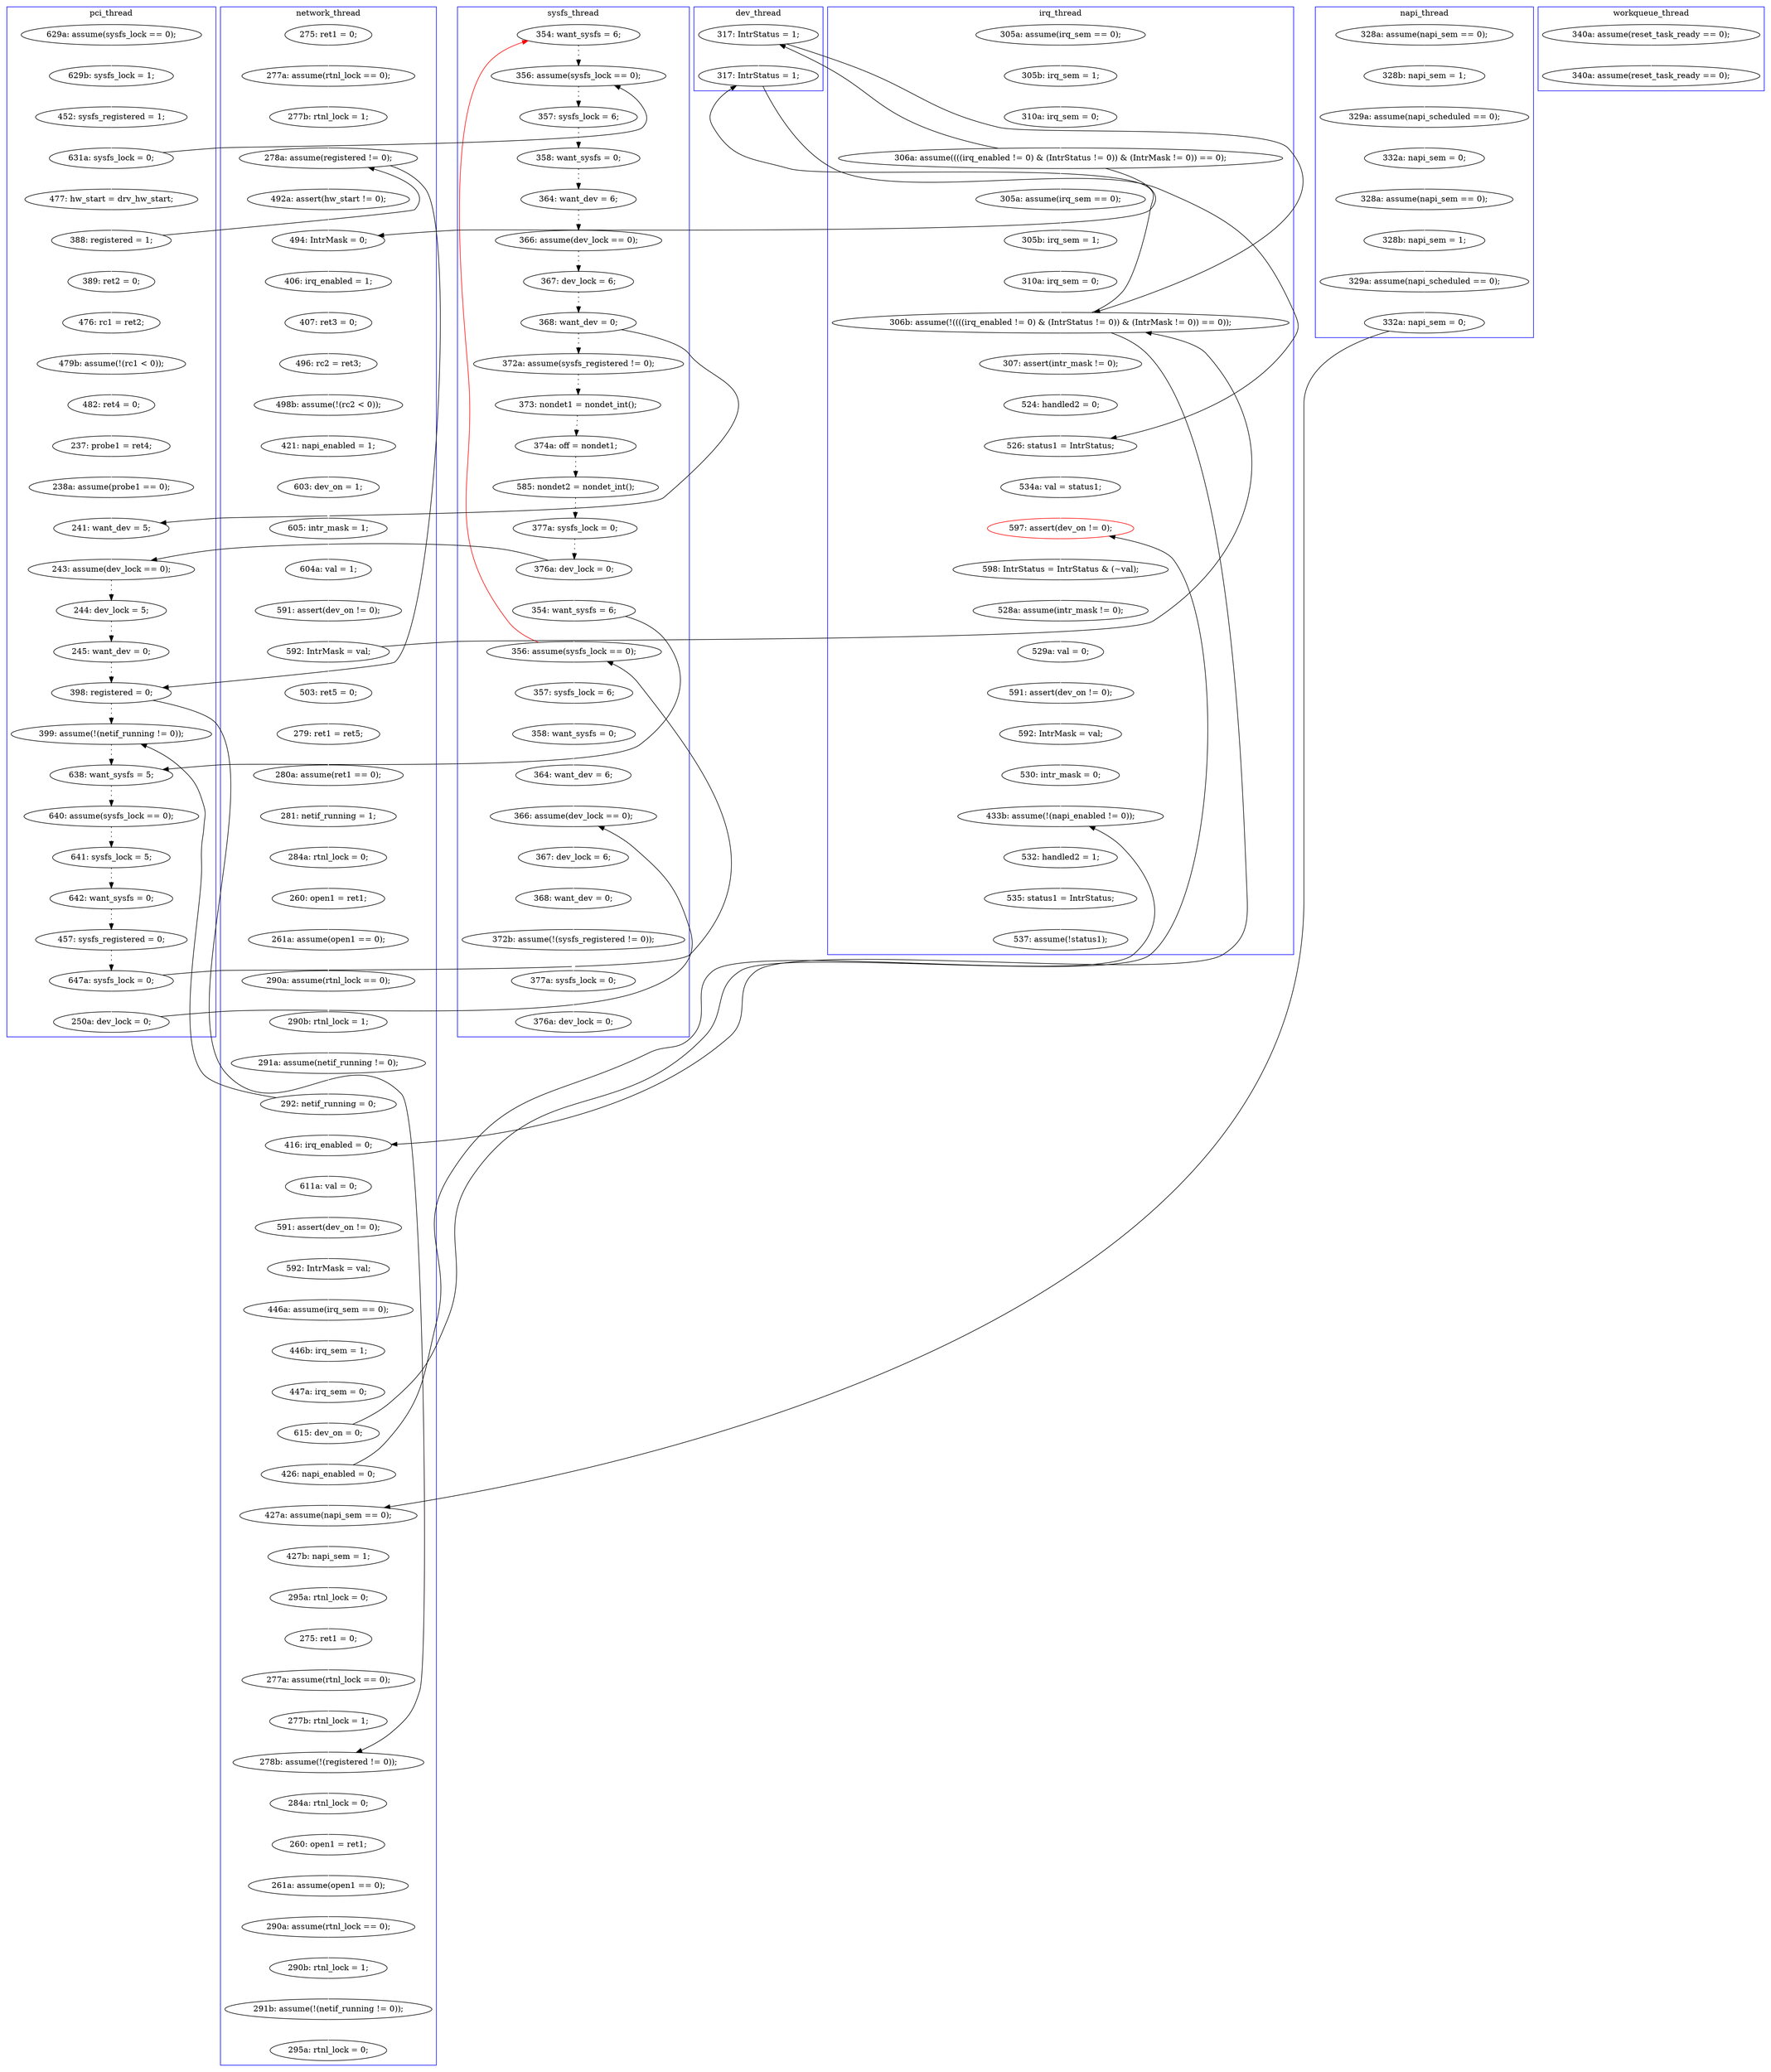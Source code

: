 digraph Counterexample {
	121 -> 288 [color = white, style = solid]
	296 -> 297 [color = black, style = solid, constraint = false]
	121 -> 226 [color = black, style = solid, constraint = false]
	90 -> 93 [color = black, style = dotted]
	307 -> 309 [color = white, style = solid]
	84 -> 88 [color = black, style = dotted]
	88 -> 89 [color = black, style = dotted]
	111 -> 112 [color = black, style = dotted]
	82 -> 83 [color = black, style = dotted]
	186 -> 189 [color = black, style = solid, constraint = false]
	247 -> 248 [color = white, style = solid]
	226 -> 254 [color = black, style = dotted]
	35 -> 36 [color = white, style = solid]
	179 -> 222 [color = black, style = solid, constraint = false]
	79 -> 82 [color = black, style = dotted]
	74 -> 75 [color = black, style = dotted]
	113 -> 221 [color = black, style = dotted]
	104 -> 121 [color = white, style = solid]
	216 -> 219 [color = white, style = solid]
	73 -> 74 [color = black, style = dotted]
	136 -> 139 [color = white, style = solid]
	203 -> 206 [color = white, style = solid]
	139 -> 142 [color = white, style = solid]
	148 -> 149 [color = white, style = solid]
	214 -> 215 [color = black, style = solid, constraint = false]
	76 -> 86 [color = white, style = solid]
	213 -> 215 [color = white, style = solid]
	228 -> 231 [color = white, style = solid]
	135 -> 136 [color = white, style = solid]
	288 -> 289 [color = white, style = solid]
	287 -> 296 [color = white, style = solid]
	206 -> 213 [color = white, style = solid]
	287 -> 288 [color = black, style = solid, constraint = false]
	289 -> 290 [color = white, style = solid]
	43 -> 100 [color = white, style = solid]
	279 -> 302 [color = white, style = solid]
	181 -> 183 [color = white, style = solid]
	100 -> 101 [color = white, style = solid]
	29 -> 30 [color = white, style = solid]
	221 -> 241 [color = black, style = solid, constraint = false]
	84 -> 110 [color = black, style = solid, constraint = false]
	251 -> 253 [color = white, style = solid]
	299 -> 301 [color = white, style = solid]
	291 -> 297 [color = white, style = solid]
	129 -> 134 [color = white, style = solid]
	165 -> 168 [color = white, style = solid]
	240 -> 243 [color = white, style = solid]
	248 -> 250 [color = white, style = solid]
	241 -> 257 [color = white, style = solid]
	243 -> 244 [color = white, style = solid]
	66 -> 69 [color = white, style = solid]
	104 -> 111 [color = black, style = solid, constraint = false]
	206 -> 243 [color = black, style = solid, constraint = false]
	118 -> 292 [color = white, style = solid]
	194 -> 196 [color = white, style = solid]
	213 -> 266 [color = black, style = solid, constraint = false]
	101 -> 117 [color = white, style = solid]
	89 -> 90 [color = black, style = dotted]
	109 -> 110 [color = white, style = solid]
	39 -> 129 [color = black, style = solid, constraint = false]
	156 -> 159 [color = white, style = solid]
	86 -> 117 [color = black, style = solid, constraint = false]
	215 -> 216 [color = white, style = solid]
	117 -> 221 [color = black, style = solid, constraint = false]
	219 -> 236 [color = white, style = solid]
	147 -> 148 [color = white, style = solid]
	152 -> 155 [color = white, style = solid]
	273 -> 274 [color = white, style = solid]
	30 -> 32 [color = white, style = solid]
	180 -> 181 [color = white, style = solid]
	110 -> 111 [color = white, style = solid]
	231 -> 240 [color = white, style = solid]
	128 -> 129 [color = white, style = solid]
	175 -> 176 [color = white, style = solid]
	257 -> 258 [color = white, style = solid]
	36 -> 37 [color = white, style = solid]
	186 -> 190 [color = white, style = solid]
	301 -> 307 [color = white, style = solid]
	134 -> 135 [color = white, style = solid]
	236 -> 237 [color = white, style = solid]
	258 -> 261 [color = white, style = solid]
	151 -> 152 [color = white, style = solid]
	159 -> 160 [color = white, style = solid]
	178 -> 179 [color = white, style = solid]
	288 -> 54 [color = red, style = solid, constraint = false]
	278 -> 279 [color = white, style = solid]
	222 -> 226 [color = black, style = dotted]
	160 -> 162 [color = white, style = solid]
	168 -> 175 [color = white, style = solid]
	297 -> 298 [color = white, style = solid]
	117 -> 128 [color = white, style = solid]
	87 -> 94 [color = white, style = solid]
	186 -> 204 [color = black, style = solid, constraint = false]
	201 -> 202 [color = white, style = solid]
	93 -> 103 [color = black, style = dotted]
	261 -> 273 [color = white, style = solid]
	202 -> 203 [color = white, style = solid]
	62 -> 116 [color = white, style = solid]
	65 -> 66 [color = white, style = solid]
	86 -> 87 [color = white, style = solid]
	250 -> 251 [color = white, style = solid]
	179 -> 189 [color = white, style = solid]
	69 -> 71 [color = white, style = solid]
	71 -> 76 [color = white, style = solid]
	39 -> 180 [color = white, style = solid]
	176 -> 178 [color = white, style = solid]
	290 -> 291 [color = white, style = solid]
	255 -> 256 [color = black, style = dotted]
	116 -> 214 [color = white, style = solid]
	54 -> 73 [color = black, style = dotted]
	276 -> 314 [color = white, style = solid]
	204 -> 231 [color = black, style = solid, constraint = false]
	183 -> 186 [color = white, style = solid]
	97 -> 98 [color = white, style = solid]
	196 -> 197 [color = white, style = solid]
	274 -> 276 [color = white, style = solid]
	163 -> 186 [color = black, style = solid, constraint = false]
	285 -> 287 [color = black, style = dotted]
	266 -> 278 [color = white, style = solid]
	162 -> 165 [color = white, style = solid]
	61 -> 62 [color = white, style = solid]
	256 -> 285 [color = black, style = dotted]
	190 -> 228 [color = white, style = solid]
	254 -> 255 [color = black, style = dotted]
	98 -> 106 [color = white, style = solid]
	237 -> 238 [color = white, style = solid]
	149 -> 151 [color = white, style = solid]
	37 -> 39 [color = white, style = solid]
	221 -> 222 [color = black, style = dotted]
	52 -> 61 [color = white, style = solid]
	106 -> 109 [color = white, style = solid]
	152 -> 186 [color = black, style = solid, constraint = false]
	298 -> 299 [color = white, style = solid]
	112 -> 113 [color = black, style = dotted]
	238 -> 241 [color = white, style = solid]
	75 -> 79 [color = black, style = dotted]
	71 -> 73 [color = black, style = solid, constraint = false]
	94 -> 97 [color = white, style = solid]
	163 -> 204 [color = white, style = solid]
	142 -> 147 [color = white, style = solid]
	197 -> 201 [color = white, style = solid]
	83 -> 84 [color = black, style = dotted]
	189 -> 194 [color = white, style = solid]
	39 -> 163 [color = black, style = solid, constraint = false]
	253 -> 266 [color = white, style = solid]
	103 -> 104 [color = black, style = dotted]
	244 -> 247 [color = white, style = solid]
	155 -> 156 [color = white, style = solid]
	32 -> 52 [color = white, style = solid]
	subgraph cluster5 {
		label = workqueue_thread
		color = blue
		292  [label = "340a: assume(reset_task_ready == 0);"]
		118  [label = "340a: assume(reset_task_ready == 0);"]
	}
	subgraph cluster7 {
		label = dev_thread
		color = blue
		163  [label = "317: IntrStatus = 1;"]
		204  [label = "317: IntrStatus = 1;"]
	}
	subgraph cluster6 {
		label = sysfs_thread
		color = blue
		75  [label = "358: want_sysfs = 0;"]
		301  [label = "372b: assume(!(sysfs_registered != 0));"]
		289  [label = "357: sysfs_lock = 6;"]
		121  [label = "354: want_sysfs = 6;"]
		93  [label = "585: nondet2 = nondet_int();"]
		74  [label = "357: sysfs_lock = 6;"]
		83  [label = "367: dev_lock = 6;"]
		84  [label = "368: want_dev = 0;"]
		299  [label = "368: want_dev = 0;"]
		73  [label = "356: assume(sysfs_lock == 0);"]
		88  [label = "372a: assume(sysfs_registered != 0);"]
		307  [label = "377a: sysfs_lock = 0;"]
		297  [label = "366: assume(dev_lock == 0);"]
		79  [label = "364: want_dev = 6;"]
		104  [label = "376a: dev_lock = 0;"]
		290  [label = "358: want_sysfs = 0;"]
		82  [label = "366: assume(dev_lock == 0);"]
		309  [label = "376a: dev_lock = 0;"]
		89  [label = "373: nondet1 = nondet_int();"]
		90  [label = "374a: off = nondet1;"]
		54  [label = "354: want_sysfs = 6;"]
		288  [label = "356: assume(sysfs_lock == 0);"]
		298  [label = "367: dev_lock = 6;"]
		291  [label = "364: want_dev = 6;"]
		103  [label = "377a: sysfs_lock = 0;"]
	}
	subgraph cluster3 {
		label = irq_thread
		color = blue
		190  [label = "307: assert(intr_mask != 0);"]
		228  [label = "524: handled2 = 0;"]
		37  [label = "310a: irq_sem = 0;"]
		248  [label = "529a: val = 0;"]
		231  [label = "526: status1 = IntrStatus;"]
		279  [label = "535: status1 = IntrStatus;"]
		247  [label = "528a: assume(intr_mask != 0);"]
		302  [label = "537: assume(!status1);"]
		186  [label = "306b: assume(!((((irq_enabled != 0) & (IntrStatus != 0)) & (IntrMask != 0)) == 0));"]
		39  [label = "306a: assume((((irq_enabled != 0) & (IntrStatus != 0)) & (IntrMask != 0)) == 0);"]
		243  [label = "597: assert(dev_on != 0);", color = red]
		253  [label = "530: intr_mask = 0;"]
		278  [label = "532: handled2 = 1;"]
		35  [label = "305a: assume(irq_sem == 0);"]
		183  [label = "310a: irq_sem = 0;"]
		36  [label = "305b: irq_sem = 1;"]
		266  [label = "433b: assume(!(napi_enabled != 0));"]
		251  [label = "592: IntrMask = val;"]
		244  [label = "598: IntrStatus = IntrStatus & (~val);"]
		240  [label = "534a: val = status1;"]
		180  [label = "305a: assume(irq_sem == 0);"]
		181  [label = "305b: irq_sem = 1;"]
		250  [label = "591: assert(dev_on != 0);"]
	}
	subgraph cluster4 {
		label = napi_thread
		color = blue
		116  [label = "329a: assume(napi_scheduled == 0);"]
		214  [label = "332a: napi_sem = 0;"]
		32  [label = "329a: assume(napi_scheduled == 0);"]
		61  [label = "328a: assume(napi_sem == 0);"]
		62  [label = "328b: napi_sem = 1;"]
		30  [label = "328b: napi_sem = 1;"]
		52  [label = "332a: napi_sem = 0;"]
		29  [label = "328a: assume(napi_sem == 0);"]
	}
	subgraph cluster2 {
		label = network_thread
		color = blue
		189  [label = "416: irq_enabled = 0;"]
		201  [label = "446a: assume(irq_sem == 0);"]
		261  [label = "261a: assume(open1 == 0);"]
		165  [label = "260: open1 = ret1;"]
		136  [label = "496: rc2 = ret3;"]
		168  [label = "261a: assume(open1 == 0);"]
		142  [label = "421: napi_enabled = 1;"]
		237  [label = "277a: assume(rtnl_lock == 0);"]
		151  [label = "591: assert(dev_on != 0);"]
		194  [label = "611a: val = 0;"]
		117  [label = "278a: assume(registered != 0);"]
		276  [label = "291b: assume(!(netif_running != 0));"]
		206  [label = "615: dev_on = 0;"]
		213  [label = "426: napi_enabled = 0;"]
		258  [label = "260: open1 = ret1;"]
		129  [label = "494: IntrMask = 0;"]
		219  [label = "295a: rtnl_lock = 0;"]
		241  [label = "278b: assume(!(registered != 0));"]
		196  [label = "591: assert(dev_on != 0);"]
		176  [label = "290b: rtnl_lock = 1;"]
		236  [label = "275: ret1 = 0;"]
		147  [label = "603: dev_on = 1;"]
		175  [label = "290a: assume(rtnl_lock == 0);"]
		159  [label = "280a: assume(ret1 == 0);"]
		160  [label = "281: netif_running = 1;"]
		135  [label = "407: ret3 = 0;"]
		202  [label = "446b: irq_sem = 1;"]
		162  [label = "284a: rtnl_lock = 0;"]
		100  [label = "277a: assume(rtnl_lock == 0);"]
		274  [label = "290b: rtnl_lock = 1;"]
		215  [label = "427a: assume(napi_sem == 0);"]
		257  [label = "284a: rtnl_lock = 0;"]
		314  [label = "295a: rtnl_lock = 0;"]
		178  [label = "291a: assume(netif_running != 0);"]
		148  [label = "605: intr_mask = 1;"]
		155  [label = "503: ret5 = 0;"]
		134  [label = "406: irq_enabled = 1;"]
		156  [label = "279: ret1 = ret5;"]
		197  [label = "592: IntrMask = val;"]
		101  [label = "277b: rtnl_lock = 1;"]
		179  [label = "292: netif_running = 0;"]
		273  [label = "290a: assume(rtnl_lock == 0);"]
		203  [label = "447a: irq_sem = 0;"]
		152  [label = "592: IntrMask = val;"]
		139  [label = "498b: assume(!(rc2 < 0));"]
		128  [label = "492a: assert(hw_start != 0);"]
		238  [label = "277b: rtnl_lock = 1;"]
		149  [label = "604a: val = 1;"]
		216  [label = "427b: napi_sem = 1;"]
		43  [label = "275: ret1 = 0;"]
	}
	subgraph cluster1 {
		label = pci_thread
		color = blue
		110  [label = "241: want_dev = 5;"]
		98  [label = "482: ret4 = 0;"]
		221  [label = "398: registered = 0;"]
		87  [label = "389: ret2 = 0;"]
		97  [label = "479b: assume(!(rc1 < 0));"]
		112  [label = "244: dev_lock = 5;"]
		94  [label = "476: rc1 = ret2;"]
		287  [label = "647a: sysfs_lock = 0;"]
		256  [label = "642: want_sysfs = 0;"]
		222  [label = "399: assume(!(netif_running != 0));"]
		69  [label = "452: sysfs_registered = 1;"]
		86  [label = "388: registered = 1;"]
		71  [label = "631a: sysfs_lock = 0;"]
		111  [label = "243: assume(dev_lock == 0);"]
		255  [label = "641: sysfs_lock = 5;"]
		65  [label = "629a: assume(sysfs_lock == 0);"]
		285  [label = "457: sysfs_registered = 0;"]
		254  [label = "640: assume(sysfs_lock == 0);"]
		106  [label = "237: probe1 = ret4;"]
		113  [label = "245: want_dev = 0;"]
		109  [label = "238a: assume(probe1 == 0);"]
		76  [label = "477: hw_start = drv_hw_start;"]
		226  [label = "638: want_sysfs = 5;"]
		296  [label = "250a: dev_lock = 0;"]
		66  [label = "629b: sysfs_lock = 1;"]
	}
}
